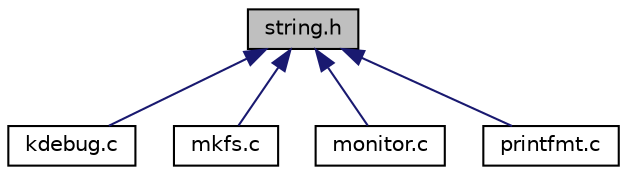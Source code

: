 digraph "string.h"
{
  edge [fontname="Helvetica",fontsize="10",labelfontname="Helvetica",labelfontsize="10"];
  node [fontname="Helvetica",fontsize="10",shape=record];
  Node1 [label="string.h",height=0.2,width=0.4,color="black", fillcolor="grey75", style="filled", fontcolor="black"];
  Node1 -> Node2 [dir="back",color="midnightblue",fontsize="10",style="solid"];
  Node2 [label="kdebug.c",height=0.2,width=0.4,color="black", fillcolor="white", style="filled",URL="$kdebug_8c.html"];
  Node1 -> Node3 [dir="back",color="midnightblue",fontsize="10",style="solid"];
  Node3 [label="mkfs.c",height=0.2,width=0.4,color="black", fillcolor="white", style="filled",URL="$mkfs_8c.html"];
  Node1 -> Node4 [dir="back",color="midnightblue",fontsize="10",style="solid"];
  Node4 [label="monitor.c",height=0.2,width=0.4,color="black", fillcolor="white", style="filled",URL="$monitor_8c.html"];
  Node1 -> Node5 [dir="back",color="midnightblue",fontsize="10",style="solid"];
  Node5 [label="printfmt.c",height=0.2,width=0.4,color="black", fillcolor="white", style="filled",URL="$printfmt_8c.html"];
}
